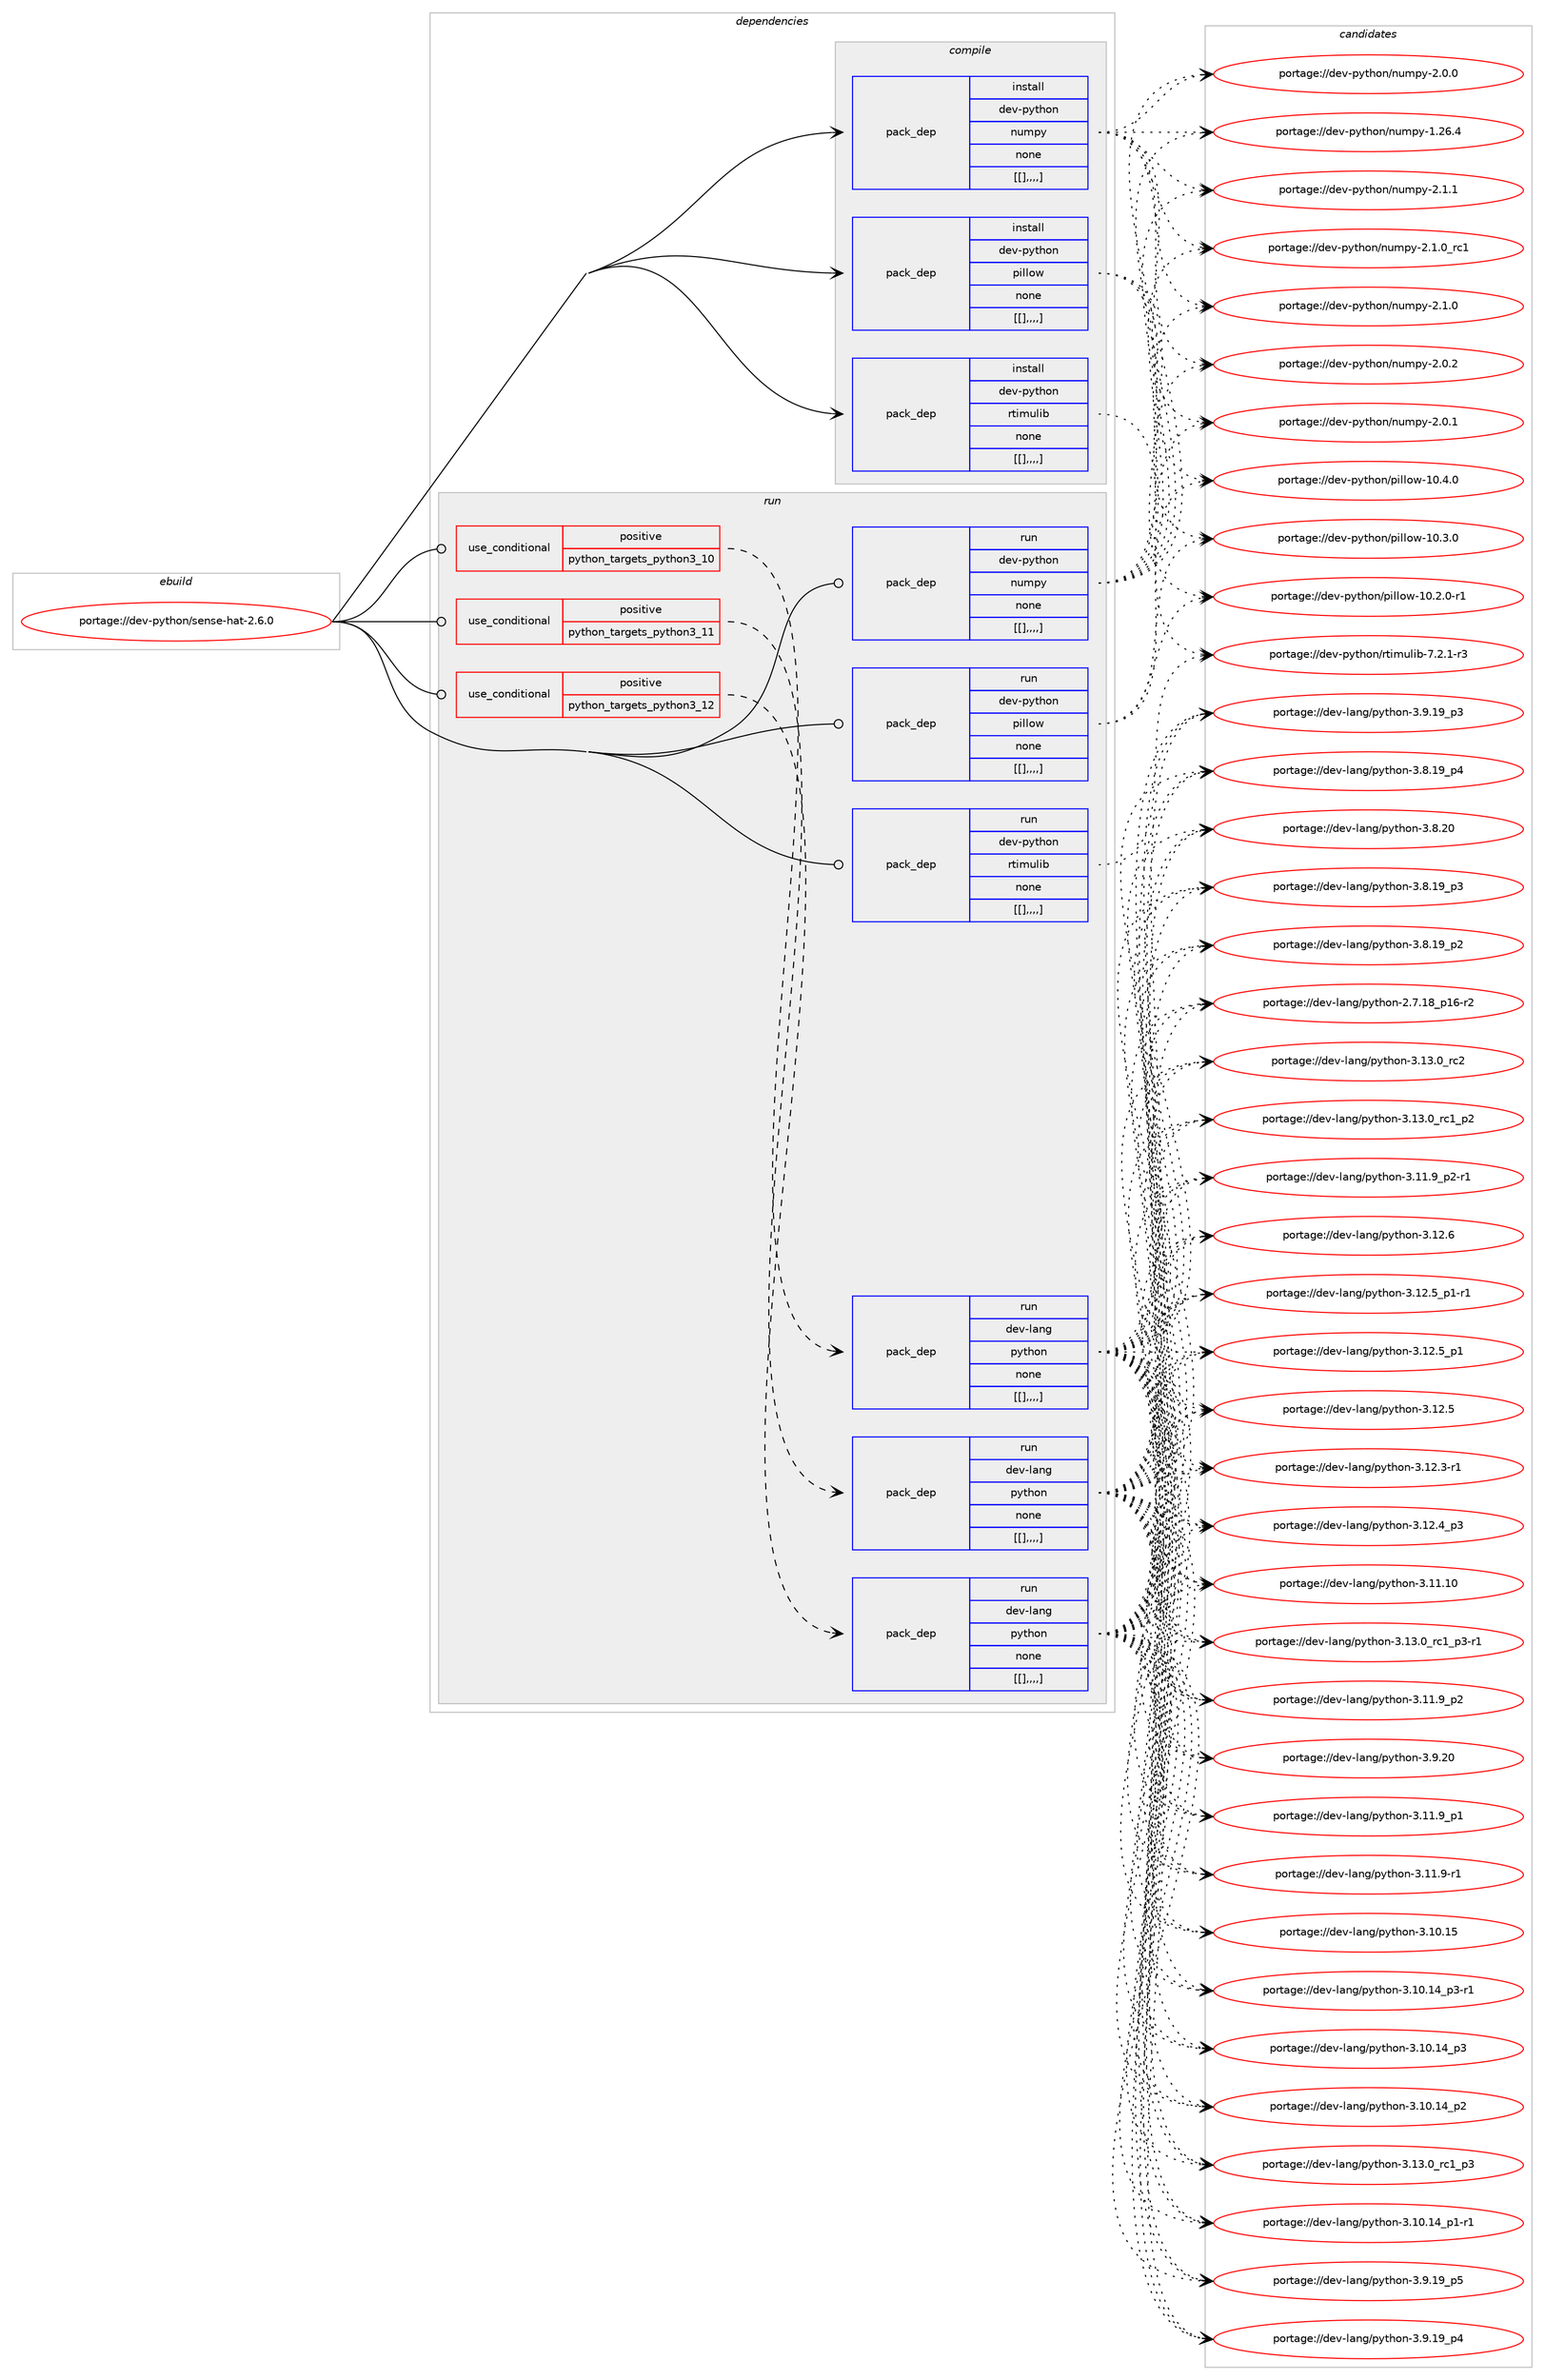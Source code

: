 digraph prolog {

# *************
# Graph options
# *************

newrank=true;
concentrate=true;
compound=true;
graph [rankdir=LR,fontname=Helvetica,fontsize=10,ranksep=1.5];#, ranksep=2.5, nodesep=0.2];
edge  [arrowhead=vee];
node  [fontname=Helvetica,fontsize=10];

# **********
# The ebuild
# **********

subgraph cluster_leftcol {
color=gray;
label=<<i>ebuild</i>>;
id [label="portage://dev-python/sense-hat-2.6.0", color=red, width=4, href="../dev-python/sense-hat-2.6.0.svg"];
}

# ****************
# The dependencies
# ****************

subgraph cluster_midcol {
color=gray;
label=<<i>dependencies</i>>;
subgraph cluster_compile {
fillcolor="#eeeeee";
style=filled;
label=<<i>compile</i>>;
subgraph pack123348 {
dependency165013 [label=<<TABLE BORDER="0" CELLBORDER="1" CELLSPACING="0" CELLPADDING="4" WIDTH="220"><TR><TD ROWSPAN="6" CELLPADDING="30">pack_dep</TD></TR><TR><TD WIDTH="110">install</TD></TR><TR><TD>dev-python</TD></TR><TR><TD>numpy</TD></TR><TR><TD>none</TD></TR><TR><TD>[[],,,,]</TD></TR></TABLE>>, shape=none, color=blue];
}
id:e -> dependency165013:w [weight=20,style="solid",arrowhead="vee"];
subgraph pack123349 {
dependency165014 [label=<<TABLE BORDER="0" CELLBORDER="1" CELLSPACING="0" CELLPADDING="4" WIDTH="220"><TR><TD ROWSPAN="6" CELLPADDING="30">pack_dep</TD></TR><TR><TD WIDTH="110">install</TD></TR><TR><TD>dev-python</TD></TR><TR><TD>pillow</TD></TR><TR><TD>none</TD></TR><TR><TD>[[],,,,]</TD></TR></TABLE>>, shape=none, color=blue];
}
id:e -> dependency165014:w [weight=20,style="solid",arrowhead="vee"];
subgraph pack123350 {
dependency165015 [label=<<TABLE BORDER="0" CELLBORDER="1" CELLSPACING="0" CELLPADDING="4" WIDTH="220"><TR><TD ROWSPAN="6" CELLPADDING="30">pack_dep</TD></TR><TR><TD WIDTH="110">install</TD></TR><TR><TD>dev-python</TD></TR><TR><TD>rtimulib</TD></TR><TR><TD>none</TD></TR><TR><TD>[[],,,,]</TD></TR></TABLE>>, shape=none, color=blue];
}
id:e -> dependency165015:w [weight=20,style="solid",arrowhead="vee"];
}
subgraph cluster_compileandrun {
fillcolor="#eeeeee";
style=filled;
label=<<i>compile and run</i>>;
}
subgraph cluster_run {
fillcolor="#eeeeee";
style=filled;
label=<<i>run</i>>;
subgraph cond40404 {
dependency165016 [label=<<TABLE BORDER="0" CELLBORDER="1" CELLSPACING="0" CELLPADDING="4"><TR><TD ROWSPAN="3" CELLPADDING="10">use_conditional</TD></TR><TR><TD>positive</TD></TR><TR><TD>python_targets_python3_10</TD></TR></TABLE>>, shape=none, color=red];
subgraph pack123351 {
dependency165017 [label=<<TABLE BORDER="0" CELLBORDER="1" CELLSPACING="0" CELLPADDING="4" WIDTH="220"><TR><TD ROWSPAN="6" CELLPADDING="30">pack_dep</TD></TR><TR><TD WIDTH="110">run</TD></TR><TR><TD>dev-lang</TD></TR><TR><TD>python</TD></TR><TR><TD>none</TD></TR><TR><TD>[[],,,,]</TD></TR></TABLE>>, shape=none, color=blue];
}
dependency165016:e -> dependency165017:w [weight=20,style="dashed",arrowhead="vee"];
}
id:e -> dependency165016:w [weight=20,style="solid",arrowhead="odot"];
subgraph cond40405 {
dependency165018 [label=<<TABLE BORDER="0" CELLBORDER="1" CELLSPACING="0" CELLPADDING="4"><TR><TD ROWSPAN="3" CELLPADDING="10">use_conditional</TD></TR><TR><TD>positive</TD></TR><TR><TD>python_targets_python3_11</TD></TR></TABLE>>, shape=none, color=red];
subgraph pack123352 {
dependency165019 [label=<<TABLE BORDER="0" CELLBORDER="1" CELLSPACING="0" CELLPADDING="4" WIDTH="220"><TR><TD ROWSPAN="6" CELLPADDING="30">pack_dep</TD></TR><TR><TD WIDTH="110">run</TD></TR><TR><TD>dev-lang</TD></TR><TR><TD>python</TD></TR><TR><TD>none</TD></TR><TR><TD>[[],,,,]</TD></TR></TABLE>>, shape=none, color=blue];
}
dependency165018:e -> dependency165019:w [weight=20,style="dashed",arrowhead="vee"];
}
id:e -> dependency165018:w [weight=20,style="solid",arrowhead="odot"];
subgraph cond40406 {
dependency165020 [label=<<TABLE BORDER="0" CELLBORDER="1" CELLSPACING="0" CELLPADDING="4"><TR><TD ROWSPAN="3" CELLPADDING="10">use_conditional</TD></TR><TR><TD>positive</TD></TR><TR><TD>python_targets_python3_12</TD></TR></TABLE>>, shape=none, color=red];
subgraph pack123353 {
dependency165021 [label=<<TABLE BORDER="0" CELLBORDER="1" CELLSPACING="0" CELLPADDING="4" WIDTH="220"><TR><TD ROWSPAN="6" CELLPADDING="30">pack_dep</TD></TR><TR><TD WIDTH="110">run</TD></TR><TR><TD>dev-lang</TD></TR><TR><TD>python</TD></TR><TR><TD>none</TD></TR><TR><TD>[[],,,,]</TD></TR></TABLE>>, shape=none, color=blue];
}
dependency165020:e -> dependency165021:w [weight=20,style="dashed",arrowhead="vee"];
}
id:e -> dependency165020:w [weight=20,style="solid",arrowhead="odot"];
subgraph pack123354 {
dependency165022 [label=<<TABLE BORDER="0" CELLBORDER="1" CELLSPACING="0" CELLPADDING="4" WIDTH="220"><TR><TD ROWSPAN="6" CELLPADDING="30">pack_dep</TD></TR><TR><TD WIDTH="110">run</TD></TR><TR><TD>dev-python</TD></TR><TR><TD>numpy</TD></TR><TR><TD>none</TD></TR><TR><TD>[[],,,,]</TD></TR></TABLE>>, shape=none, color=blue];
}
id:e -> dependency165022:w [weight=20,style="solid",arrowhead="odot"];
subgraph pack123355 {
dependency165023 [label=<<TABLE BORDER="0" CELLBORDER="1" CELLSPACING="0" CELLPADDING="4" WIDTH="220"><TR><TD ROWSPAN="6" CELLPADDING="30">pack_dep</TD></TR><TR><TD WIDTH="110">run</TD></TR><TR><TD>dev-python</TD></TR><TR><TD>pillow</TD></TR><TR><TD>none</TD></TR><TR><TD>[[],,,,]</TD></TR></TABLE>>, shape=none, color=blue];
}
id:e -> dependency165023:w [weight=20,style="solid",arrowhead="odot"];
subgraph pack123356 {
dependency165024 [label=<<TABLE BORDER="0" CELLBORDER="1" CELLSPACING="0" CELLPADDING="4" WIDTH="220"><TR><TD ROWSPAN="6" CELLPADDING="30">pack_dep</TD></TR><TR><TD WIDTH="110">run</TD></TR><TR><TD>dev-python</TD></TR><TR><TD>rtimulib</TD></TR><TR><TD>none</TD></TR><TR><TD>[[],,,,]</TD></TR></TABLE>>, shape=none, color=blue];
}
id:e -> dependency165024:w [weight=20,style="solid",arrowhead="odot"];
}
}

# **************
# The candidates
# **************

subgraph cluster_choices {
rank=same;
color=gray;
label=<<i>candidates</i>>;

subgraph choice123348 {
color=black;
nodesep=1;
choice1001011184511212111610411111047110117109112121455046494649 [label="portage://dev-python/numpy-2.1.1", color=red, width=4,href="../dev-python/numpy-2.1.1.svg"];
choice1001011184511212111610411111047110117109112121455046494648951149949 [label="portage://dev-python/numpy-2.1.0_rc1", color=red, width=4,href="../dev-python/numpy-2.1.0_rc1.svg"];
choice1001011184511212111610411111047110117109112121455046494648 [label="portage://dev-python/numpy-2.1.0", color=red, width=4,href="../dev-python/numpy-2.1.0.svg"];
choice1001011184511212111610411111047110117109112121455046484650 [label="portage://dev-python/numpy-2.0.2", color=red, width=4,href="../dev-python/numpy-2.0.2.svg"];
choice1001011184511212111610411111047110117109112121455046484649 [label="portage://dev-python/numpy-2.0.1", color=red, width=4,href="../dev-python/numpy-2.0.1.svg"];
choice1001011184511212111610411111047110117109112121455046484648 [label="portage://dev-python/numpy-2.0.0", color=red, width=4,href="../dev-python/numpy-2.0.0.svg"];
choice100101118451121211161041111104711011710911212145494650544652 [label="portage://dev-python/numpy-1.26.4", color=red, width=4,href="../dev-python/numpy-1.26.4.svg"];
dependency165013:e -> choice1001011184511212111610411111047110117109112121455046494649:w [style=dotted,weight="100"];
dependency165013:e -> choice1001011184511212111610411111047110117109112121455046494648951149949:w [style=dotted,weight="100"];
dependency165013:e -> choice1001011184511212111610411111047110117109112121455046494648:w [style=dotted,weight="100"];
dependency165013:e -> choice1001011184511212111610411111047110117109112121455046484650:w [style=dotted,weight="100"];
dependency165013:e -> choice1001011184511212111610411111047110117109112121455046484649:w [style=dotted,weight="100"];
dependency165013:e -> choice1001011184511212111610411111047110117109112121455046484648:w [style=dotted,weight="100"];
dependency165013:e -> choice100101118451121211161041111104711011710911212145494650544652:w [style=dotted,weight="100"];
}
subgraph choice123349 {
color=black;
nodesep=1;
choice100101118451121211161041111104711210510810811111945494846524648 [label="portage://dev-python/pillow-10.4.0", color=red, width=4,href="../dev-python/pillow-10.4.0.svg"];
choice100101118451121211161041111104711210510810811111945494846514648 [label="portage://dev-python/pillow-10.3.0", color=red, width=4,href="../dev-python/pillow-10.3.0.svg"];
choice1001011184511212111610411111047112105108108111119454948465046484511449 [label="portage://dev-python/pillow-10.2.0-r1", color=red, width=4,href="../dev-python/pillow-10.2.0-r1.svg"];
dependency165014:e -> choice100101118451121211161041111104711210510810811111945494846524648:w [style=dotted,weight="100"];
dependency165014:e -> choice100101118451121211161041111104711210510810811111945494846514648:w [style=dotted,weight="100"];
dependency165014:e -> choice1001011184511212111610411111047112105108108111119454948465046484511449:w [style=dotted,weight="100"];
}
subgraph choice123350 {
color=black;
nodesep=1;
choice1001011184511212111610411111047114116105109117108105984555465046494511451 [label="portage://dev-python/rtimulib-7.2.1-r3", color=red, width=4,href="../dev-python/rtimulib-7.2.1-r3.svg"];
dependency165015:e -> choice1001011184511212111610411111047114116105109117108105984555465046494511451:w [style=dotted,weight="100"];
}
subgraph choice123351 {
color=black;
nodesep=1;
choice10010111845108971101034711212111610411111045514649514648951149950 [label="portage://dev-lang/python-3.13.0_rc2", color=red, width=4,href="../dev-lang/python-3.13.0_rc2.svg"];
choice1001011184510897110103471121211161041111104551464951464895114994995112514511449 [label="portage://dev-lang/python-3.13.0_rc1_p3-r1", color=red, width=4,href="../dev-lang/python-3.13.0_rc1_p3-r1.svg"];
choice100101118451089711010347112121116104111110455146495146489511499499511251 [label="portage://dev-lang/python-3.13.0_rc1_p3", color=red, width=4,href="../dev-lang/python-3.13.0_rc1_p3.svg"];
choice100101118451089711010347112121116104111110455146495146489511499499511250 [label="portage://dev-lang/python-3.13.0_rc1_p2", color=red, width=4,href="../dev-lang/python-3.13.0_rc1_p2.svg"];
choice10010111845108971101034711212111610411111045514649504654 [label="portage://dev-lang/python-3.12.6", color=red, width=4,href="../dev-lang/python-3.12.6.svg"];
choice1001011184510897110103471121211161041111104551464950465395112494511449 [label="portage://dev-lang/python-3.12.5_p1-r1", color=red, width=4,href="../dev-lang/python-3.12.5_p1-r1.svg"];
choice100101118451089711010347112121116104111110455146495046539511249 [label="portage://dev-lang/python-3.12.5_p1", color=red, width=4,href="../dev-lang/python-3.12.5_p1.svg"];
choice10010111845108971101034711212111610411111045514649504653 [label="portage://dev-lang/python-3.12.5", color=red, width=4,href="../dev-lang/python-3.12.5.svg"];
choice100101118451089711010347112121116104111110455146495046529511251 [label="portage://dev-lang/python-3.12.4_p3", color=red, width=4,href="../dev-lang/python-3.12.4_p3.svg"];
choice100101118451089711010347112121116104111110455146495046514511449 [label="portage://dev-lang/python-3.12.3-r1", color=red, width=4,href="../dev-lang/python-3.12.3-r1.svg"];
choice1001011184510897110103471121211161041111104551464949464948 [label="portage://dev-lang/python-3.11.10", color=red, width=4,href="../dev-lang/python-3.11.10.svg"];
choice1001011184510897110103471121211161041111104551464949465795112504511449 [label="portage://dev-lang/python-3.11.9_p2-r1", color=red, width=4,href="../dev-lang/python-3.11.9_p2-r1.svg"];
choice100101118451089711010347112121116104111110455146494946579511250 [label="portage://dev-lang/python-3.11.9_p2", color=red, width=4,href="../dev-lang/python-3.11.9_p2.svg"];
choice100101118451089711010347112121116104111110455146494946579511249 [label="portage://dev-lang/python-3.11.9_p1", color=red, width=4,href="../dev-lang/python-3.11.9_p1.svg"];
choice100101118451089711010347112121116104111110455146494946574511449 [label="portage://dev-lang/python-3.11.9-r1", color=red, width=4,href="../dev-lang/python-3.11.9-r1.svg"];
choice1001011184510897110103471121211161041111104551464948464953 [label="portage://dev-lang/python-3.10.15", color=red, width=4,href="../dev-lang/python-3.10.15.svg"];
choice100101118451089711010347112121116104111110455146494846495295112514511449 [label="portage://dev-lang/python-3.10.14_p3-r1", color=red, width=4,href="../dev-lang/python-3.10.14_p3-r1.svg"];
choice10010111845108971101034711212111610411111045514649484649529511251 [label="portage://dev-lang/python-3.10.14_p3", color=red, width=4,href="../dev-lang/python-3.10.14_p3.svg"];
choice10010111845108971101034711212111610411111045514649484649529511250 [label="portage://dev-lang/python-3.10.14_p2", color=red, width=4,href="../dev-lang/python-3.10.14_p2.svg"];
choice100101118451089711010347112121116104111110455146494846495295112494511449 [label="portage://dev-lang/python-3.10.14_p1-r1", color=red, width=4,href="../dev-lang/python-3.10.14_p1-r1.svg"];
choice10010111845108971101034711212111610411111045514657465048 [label="portage://dev-lang/python-3.9.20", color=red, width=4,href="../dev-lang/python-3.9.20.svg"];
choice100101118451089711010347112121116104111110455146574649579511253 [label="portage://dev-lang/python-3.9.19_p5", color=red, width=4,href="../dev-lang/python-3.9.19_p5.svg"];
choice100101118451089711010347112121116104111110455146574649579511252 [label="portage://dev-lang/python-3.9.19_p4", color=red, width=4,href="../dev-lang/python-3.9.19_p4.svg"];
choice100101118451089711010347112121116104111110455146574649579511251 [label="portage://dev-lang/python-3.9.19_p3", color=red, width=4,href="../dev-lang/python-3.9.19_p3.svg"];
choice10010111845108971101034711212111610411111045514656465048 [label="portage://dev-lang/python-3.8.20", color=red, width=4,href="../dev-lang/python-3.8.20.svg"];
choice100101118451089711010347112121116104111110455146564649579511252 [label="portage://dev-lang/python-3.8.19_p4", color=red, width=4,href="../dev-lang/python-3.8.19_p4.svg"];
choice100101118451089711010347112121116104111110455146564649579511251 [label="portage://dev-lang/python-3.8.19_p3", color=red, width=4,href="../dev-lang/python-3.8.19_p3.svg"];
choice100101118451089711010347112121116104111110455146564649579511250 [label="portage://dev-lang/python-3.8.19_p2", color=red, width=4,href="../dev-lang/python-3.8.19_p2.svg"];
choice100101118451089711010347112121116104111110455046554649569511249544511450 [label="portage://dev-lang/python-2.7.18_p16-r2", color=red, width=4,href="../dev-lang/python-2.7.18_p16-r2.svg"];
dependency165017:e -> choice10010111845108971101034711212111610411111045514649514648951149950:w [style=dotted,weight="100"];
dependency165017:e -> choice1001011184510897110103471121211161041111104551464951464895114994995112514511449:w [style=dotted,weight="100"];
dependency165017:e -> choice100101118451089711010347112121116104111110455146495146489511499499511251:w [style=dotted,weight="100"];
dependency165017:e -> choice100101118451089711010347112121116104111110455146495146489511499499511250:w [style=dotted,weight="100"];
dependency165017:e -> choice10010111845108971101034711212111610411111045514649504654:w [style=dotted,weight="100"];
dependency165017:e -> choice1001011184510897110103471121211161041111104551464950465395112494511449:w [style=dotted,weight="100"];
dependency165017:e -> choice100101118451089711010347112121116104111110455146495046539511249:w [style=dotted,weight="100"];
dependency165017:e -> choice10010111845108971101034711212111610411111045514649504653:w [style=dotted,weight="100"];
dependency165017:e -> choice100101118451089711010347112121116104111110455146495046529511251:w [style=dotted,weight="100"];
dependency165017:e -> choice100101118451089711010347112121116104111110455146495046514511449:w [style=dotted,weight="100"];
dependency165017:e -> choice1001011184510897110103471121211161041111104551464949464948:w [style=dotted,weight="100"];
dependency165017:e -> choice1001011184510897110103471121211161041111104551464949465795112504511449:w [style=dotted,weight="100"];
dependency165017:e -> choice100101118451089711010347112121116104111110455146494946579511250:w [style=dotted,weight="100"];
dependency165017:e -> choice100101118451089711010347112121116104111110455146494946579511249:w [style=dotted,weight="100"];
dependency165017:e -> choice100101118451089711010347112121116104111110455146494946574511449:w [style=dotted,weight="100"];
dependency165017:e -> choice1001011184510897110103471121211161041111104551464948464953:w [style=dotted,weight="100"];
dependency165017:e -> choice100101118451089711010347112121116104111110455146494846495295112514511449:w [style=dotted,weight="100"];
dependency165017:e -> choice10010111845108971101034711212111610411111045514649484649529511251:w [style=dotted,weight="100"];
dependency165017:e -> choice10010111845108971101034711212111610411111045514649484649529511250:w [style=dotted,weight="100"];
dependency165017:e -> choice100101118451089711010347112121116104111110455146494846495295112494511449:w [style=dotted,weight="100"];
dependency165017:e -> choice10010111845108971101034711212111610411111045514657465048:w [style=dotted,weight="100"];
dependency165017:e -> choice100101118451089711010347112121116104111110455146574649579511253:w [style=dotted,weight="100"];
dependency165017:e -> choice100101118451089711010347112121116104111110455146574649579511252:w [style=dotted,weight="100"];
dependency165017:e -> choice100101118451089711010347112121116104111110455146574649579511251:w [style=dotted,weight="100"];
dependency165017:e -> choice10010111845108971101034711212111610411111045514656465048:w [style=dotted,weight="100"];
dependency165017:e -> choice100101118451089711010347112121116104111110455146564649579511252:w [style=dotted,weight="100"];
dependency165017:e -> choice100101118451089711010347112121116104111110455146564649579511251:w [style=dotted,weight="100"];
dependency165017:e -> choice100101118451089711010347112121116104111110455146564649579511250:w [style=dotted,weight="100"];
dependency165017:e -> choice100101118451089711010347112121116104111110455046554649569511249544511450:w [style=dotted,weight="100"];
}
subgraph choice123352 {
color=black;
nodesep=1;
choice10010111845108971101034711212111610411111045514649514648951149950 [label="portage://dev-lang/python-3.13.0_rc2", color=red, width=4,href="../dev-lang/python-3.13.0_rc2.svg"];
choice1001011184510897110103471121211161041111104551464951464895114994995112514511449 [label="portage://dev-lang/python-3.13.0_rc1_p3-r1", color=red, width=4,href="../dev-lang/python-3.13.0_rc1_p3-r1.svg"];
choice100101118451089711010347112121116104111110455146495146489511499499511251 [label="portage://dev-lang/python-3.13.0_rc1_p3", color=red, width=4,href="../dev-lang/python-3.13.0_rc1_p3.svg"];
choice100101118451089711010347112121116104111110455146495146489511499499511250 [label="portage://dev-lang/python-3.13.0_rc1_p2", color=red, width=4,href="../dev-lang/python-3.13.0_rc1_p2.svg"];
choice10010111845108971101034711212111610411111045514649504654 [label="portage://dev-lang/python-3.12.6", color=red, width=4,href="../dev-lang/python-3.12.6.svg"];
choice1001011184510897110103471121211161041111104551464950465395112494511449 [label="portage://dev-lang/python-3.12.5_p1-r1", color=red, width=4,href="../dev-lang/python-3.12.5_p1-r1.svg"];
choice100101118451089711010347112121116104111110455146495046539511249 [label="portage://dev-lang/python-3.12.5_p1", color=red, width=4,href="../dev-lang/python-3.12.5_p1.svg"];
choice10010111845108971101034711212111610411111045514649504653 [label="portage://dev-lang/python-3.12.5", color=red, width=4,href="../dev-lang/python-3.12.5.svg"];
choice100101118451089711010347112121116104111110455146495046529511251 [label="portage://dev-lang/python-3.12.4_p3", color=red, width=4,href="../dev-lang/python-3.12.4_p3.svg"];
choice100101118451089711010347112121116104111110455146495046514511449 [label="portage://dev-lang/python-3.12.3-r1", color=red, width=4,href="../dev-lang/python-3.12.3-r1.svg"];
choice1001011184510897110103471121211161041111104551464949464948 [label="portage://dev-lang/python-3.11.10", color=red, width=4,href="../dev-lang/python-3.11.10.svg"];
choice1001011184510897110103471121211161041111104551464949465795112504511449 [label="portage://dev-lang/python-3.11.9_p2-r1", color=red, width=4,href="../dev-lang/python-3.11.9_p2-r1.svg"];
choice100101118451089711010347112121116104111110455146494946579511250 [label="portage://dev-lang/python-3.11.9_p2", color=red, width=4,href="../dev-lang/python-3.11.9_p2.svg"];
choice100101118451089711010347112121116104111110455146494946579511249 [label="portage://dev-lang/python-3.11.9_p1", color=red, width=4,href="../dev-lang/python-3.11.9_p1.svg"];
choice100101118451089711010347112121116104111110455146494946574511449 [label="portage://dev-lang/python-3.11.9-r1", color=red, width=4,href="../dev-lang/python-3.11.9-r1.svg"];
choice1001011184510897110103471121211161041111104551464948464953 [label="portage://dev-lang/python-3.10.15", color=red, width=4,href="../dev-lang/python-3.10.15.svg"];
choice100101118451089711010347112121116104111110455146494846495295112514511449 [label="portage://dev-lang/python-3.10.14_p3-r1", color=red, width=4,href="../dev-lang/python-3.10.14_p3-r1.svg"];
choice10010111845108971101034711212111610411111045514649484649529511251 [label="portage://dev-lang/python-3.10.14_p3", color=red, width=4,href="../dev-lang/python-3.10.14_p3.svg"];
choice10010111845108971101034711212111610411111045514649484649529511250 [label="portage://dev-lang/python-3.10.14_p2", color=red, width=4,href="../dev-lang/python-3.10.14_p2.svg"];
choice100101118451089711010347112121116104111110455146494846495295112494511449 [label="portage://dev-lang/python-3.10.14_p1-r1", color=red, width=4,href="../dev-lang/python-3.10.14_p1-r1.svg"];
choice10010111845108971101034711212111610411111045514657465048 [label="portage://dev-lang/python-3.9.20", color=red, width=4,href="../dev-lang/python-3.9.20.svg"];
choice100101118451089711010347112121116104111110455146574649579511253 [label="portage://dev-lang/python-3.9.19_p5", color=red, width=4,href="../dev-lang/python-3.9.19_p5.svg"];
choice100101118451089711010347112121116104111110455146574649579511252 [label="portage://dev-lang/python-3.9.19_p4", color=red, width=4,href="../dev-lang/python-3.9.19_p4.svg"];
choice100101118451089711010347112121116104111110455146574649579511251 [label="portage://dev-lang/python-3.9.19_p3", color=red, width=4,href="../dev-lang/python-3.9.19_p3.svg"];
choice10010111845108971101034711212111610411111045514656465048 [label="portage://dev-lang/python-3.8.20", color=red, width=4,href="../dev-lang/python-3.8.20.svg"];
choice100101118451089711010347112121116104111110455146564649579511252 [label="portage://dev-lang/python-3.8.19_p4", color=red, width=4,href="../dev-lang/python-3.8.19_p4.svg"];
choice100101118451089711010347112121116104111110455146564649579511251 [label="portage://dev-lang/python-3.8.19_p3", color=red, width=4,href="../dev-lang/python-3.8.19_p3.svg"];
choice100101118451089711010347112121116104111110455146564649579511250 [label="portage://dev-lang/python-3.8.19_p2", color=red, width=4,href="../dev-lang/python-3.8.19_p2.svg"];
choice100101118451089711010347112121116104111110455046554649569511249544511450 [label="portage://dev-lang/python-2.7.18_p16-r2", color=red, width=4,href="../dev-lang/python-2.7.18_p16-r2.svg"];
dependency165019:e -> choice10010111845108971101034711212111610411111045514649514648951149950:w [style=dotted,weight="100"];
dependency165019:e -> choice1001011184510897110103471121211161041111104551464951464895114994995112514511449:w [style=dotted,weight="100"];
dependency165019:e -> choice100101118451089711010347112121116104111110455146495146489511499499511251:w [style=dotted,weight="100"];
dependency165019:e -> choice100101118451089711010347112121116104111110455146495146489511499499511250:w [style=dotted,weight="100"];
dependency165019:e -> choice10010111845108971101034711212111610411111045514649504654:w [style=dotted,weight="100"];
dependency165019:e -> choice1001011184510897110103471121211161041111104551464950465395112494511449:w [style=dotted,weight="100"];
dependency165019:e -> choice100101118451089711010347112121116104111110455146495046539511249:w [style=dotted,weight="100"];
dependency165019:e -> choice10010111845108971101034711212111610411111045514649504653:w [style=dotted,weight="100"];
dependency165019:e -> choice100101118451089711010347112121116104111110455146495046529511251:w [style=dotted,weight="100"];
dependency165019:e -> choice100101118451089711010347112121116104111110455146495046514511449:w [style=dotted,weight="100"];
dependency165019:e -> choice1001011184510897110103471121211161041111104551464949464948:w [style=dotted,weight="100"];
dependency165019:e -> choice1001011184510897110103471121211161041111104551464949465795112504511449:w [style=dotted,weight="100"];
dependency165019:e -> choice100101118451089711010347112121116104111110455146494946579511250:w [style=dotted,weight="100"];
dependency165019:e -> choice100101118451089711010347112121116104111110455146494946579511249:w [style=dotted,weight="100"];
dependency165019:e -> choice100101118451089711010347112121116104111110455146494946574511449:w [style=dotted,weight="100"];
dependency165019:e -> choice1001011184510897110103471121211161041111104551464948464953:w [style=dotted,weight="100"];
dependency165019:e -> choice100101118451089711010347112121116104111110455146494846495295112514511449:w [style=dotted,weight="100"];
dependency165019:e -> choice10010111845108971101034711212111610411111045514649484649529511251:w [style=dotted,weight="100"];
dependency165019:e -> choice10010111845108971101034711212111610411111045514649484649529511250:w [style=dotted,weight="100"];
dependency165019:e -> choice100101118451089711010347112121116104111110455146494846495295112494511449:w [style=dotted,weight="100"];
dependency165019:e -> choice10010111845108971101034711212111610411111045514657465048:w [style=dotted,weight="100"];
dependency165019:e -> choice100101118451089711010347112121116104111110455146574649579511253:w [style=dotted,weight="100"];
dependency165019:e -> choice100101118451089711010347112121116104111110455146574649579511252:w [style=dotted,weight="100"];
dependency165019:e -> choice100101118451089711010347112121116104111110455146574649579511251:w [style=dotted,weight="100"];
dependency165019:e -> choice10010111845108971101034711212111610411111045514656465048:w [style=dotted,weight="100"];
dependency165019:e -> choice100101118451089711010347112121116104111110455146564649579511252:w [style=dotted,weight="100"];
dependency165019:e -> choice100101118451089711010347112121116104111110455146564649579511251:w [style=dotted,weight="100"];
dependency165019:e -> choice100101118451089711010347112121116104111110455146564649579511250:w [style=dotted,weight="100"];
dependency165019:e -> choice100101118451089711010347112121116104111110455046554649569511249544511450:w [style=dotted,weight="100"];
}
subgraph choice123353 {
color=black;
nodesep=1;
choice10010111845108971101034711212111610411111045514649514648951149950 [label="portage://dev-lang/python-3.13.0_rc2", color=red, width=4,href="../dev-lang/python-3.13.0_rc2.svg"];
choice1001011184510897110103471121211161041111104551464951464895114994995112514511449 [label="portage://dev-lang/python-3.13.0_rc1_p3-r1", color=red, width=4,href="../dev-lang/python-3.13.0_rc1_p3-r1.svg"];
choice100101118451089711010347112121116104111110455146495146489511499499511251 [label="portage://dev-lang/python-3.13.0_rc1_p3", color=red, width=4,href="../dev-lang/python-3.13.0_rc1_p3.svg"];
choice100101118451089711010347112121116104111110455146495146489511499499511250 [label="portage://dev-lang/python-3.13.0_rc1_p2", color=red, width=4,href="../dev-lang/python-3.13.0_rc1_p2.svg"];
choice10010111845108971101034711212111610411111045514649504654 [label="portage://dev-lang/python-3.12.6", color=red, width=4,href="../dev-lang/python-3.12.6.svg"];
choice1001011184510897110103471121211161041111104551464950465395112494511449 [label="portage://dev-lang/python-3.12.5_p1-r1", color=red, width=4,href="../dev-lang/python-3.12.5_p1-r1.svg"];
choice100101118451089711010347112121116104111110455146495046539511249 [label="portage://dev-lang/python-3.12.5_p1", color=red, width=4,href="../dev-lang/python-3.12.5_p1.svg"];
choice10010111845108971101034711212111610411111045514649504653 [label="portage://dev-lang/python-3.12.5", color=red, width=4,href="../dev-lang/python-3.12.5.svg"];
choice100101118451089711010347112121116104111110455146495046529511251 [label="portage://dev-lang/python-3.12.4_p3", color=red, width=4,href="../dev-lang/python-3.12.4_p3.svg"];
choice100101118451089711010347112121116104111110455146495046514511449 [label="portage://dev-lang/python-3.12.3-r1", color=red, width=4,href="../dev-lang/python-3.12.3-r1.svg"];
choice1001011184510897110103471121211161041111104551464949464948 [label="portage://dev-lang/python-3.11.10", color=red, width=4,href="../dev-lang/python-3.11.10.svg"];
choice1001011184510897110103471121211161041111104551464949465795112504511449 [label="portage://dev-lang/python-3.11.9_p2-r1", color=red, width=4,href="../dev-lang/python-3.11.9_p2-r1.svg"];
choice100101118451089711010347112121116104111110455146494946579511250 [label="portage://dev-lang/python-3.11.9_p2", color=red, width=4,href="../dev-lang/python-3.11.9_p2.svg"];
choice100101118451089711010347112121116104111110455146494946579511249 [label="portage://dev-lang/python-3.11.9_p1", color=red, width=4,href="../dev-lang/python-3.11.9_p1.svg"];
choice100101118451089711010347112121116104111110455146494946574511449 [label="portage://dev-lang/python-3.11.9-r1", color=red, width=4,href="../dev-lang/python-3.11.9-r1.svg"];
choice1001011184510897110103471121211161041111104551464948464953 [label="portage://dev-lang/python-3.10.15", color=red, width=4,href="../dev-lang/python-3.10.15.svg"];
choice100101118451089711010347112121116104111110455146494846495295112514511449 [label="portage://dev-lang/python-3.10.14_p3-r1", color=red, width=4,href="../dev-lang/python-3.10.14_p3-r1.svg"];
choice10010111845108971101034711212111610411111045514649484649529511251 [label="portage://dev-lang/python-3.10.14_p3", color=red, width=4,href="../dev-lang/python-3.10.14_p3.svg"];
choice10010111845108971101034711212111610411111045514649484649529511250 [label="portage://dev-lang/python-3.10.14_p2", color=red, width=4,href="../dev-lang/python-3.10.14_p2.svg"];
choice100101118451089711010347112121116104111110455146494846495295112494511449 [label="portage://dev-lang/python-3.10.14_p1-r1", color=red, width=4,href="../dev-lang/python-3.10.14_p1-r1.svg"];
choice10010111845108971101034711212111610411111045514657465048 [label="portage://dev-lang/python-3.9.20", color=red, width=4,href="../dev-lang/python-3.9.20.svg"];
choice100101118451089711010347112121116104111110455146574649579511253 [label="portage://dev-lang/python-3.9.19_p5", color=red, width=4,href="../dev-lang/python-3.9.19_p5.svg"];
choice100101118451089711010347112121116104111110455146574649579511252 [label="portage://dev-lang/python-3.9.19_p4", color=red, width=4,href="../dev-lang/python-3.9.19_p4.svg"];
choice100101118451089711010347112121116104111110455146574649579511251 [label="portage://dev-lang/python-3.9.19_p3", color=red, width=4,href="../dev-lang/python-3.9.19_p3.svg"];
choice10010111845108971101034711212111610411111045514656465048 [label="portage://dev-lang/python-3.8.20", color=red, width=4,href="../dev-lang/python-3.8.20.svg"];
choice100101118451089711010347112121116104111110455146564649579511252 [label="portage://dev-lang/python-3.8.19_p4", color=red, width=4,href="../dev-lang/python-3.8.19_p4.svg"];
choice100101118451089711010347112121116104111110455146564649579511251 [label="portage://dev-lang/python-3.8.19_p3", color=red, width=4,href="../dev-lang/python-3.8.19_p3.svg"];
choice100101118451089711010347112121116104111110455146564649579511250 [label="portage://dev-lang/python-3.8.19_p2", color=red, width=4,href="../dev-lang/python-3.8.19_p2.svg"];
choice100101118451089711010347112121116104111110455046554649569511249544511450 [label="portage://dev-lang/python-2.7.18_p16-r2", color=red, width=4,href="../dev-lang/python-2.7.18_p16-r2.svg"];
dependency165021:e -> choice10010111845108971101034711212111610411111045514649514648951149950:w [style=dotted,weight="100"];
dependency165021:e -> choice1001011184510897110103471121211161041111104551464951464895114994995112514511449:w [style=dotted,weight="100"];
dependency165021:e -> choice100101118451089711010347112121116104111110455146495146489511499499511251:w [style=dotted,weight="100"];
dependency165021:e -> choice100101118451089711010347112121116104111110455146495146489511499499511250:w [style=dotted,weight="100"];
dependency165021:e -> choice10010111845108971101034711212111610411111045514649504654:w [style=dotted,weight="100"];
dependency165021:e -> choice1001011184510897110103471121211161041111104551464950465395112494511449:w [style=dotted,weight="100"];
dependency165021:e -> choice100101118451089711010347112121116104111110455146495046539511249:w [style=dotted,weight="100"];
dependency165021:e -> choice10010111845108971101034711212111610411111045514649504653:w [style=dotted,weight="100"];
dependency165021:e -> choice100101118451089711010347112121116104111110455146495046529511251:w [style=dotted,weight="100"];
dependency165021:e -> choice100101118451089711010347112121116104111110455146495046514511449:w [style=dotted,weight="100"];
dependency165021:e -> choice1001011184510897110103471121211161041111104551464949464948:w [style=dotted,weight="100"];
dependency165021:e -> choice1001011184510897110103471121211161041111104551464949465795112504511449:w [style=dotted,weight="100"];
dependency165021:e -> choice100101118451089711010347112121116104111110455146494946579511250:w [style=dotted,weight="100"];
dependency165021:e -> choice100101118451089711010347112121116104111110455146494946579511249:w [style=dotted,weight="100"];
dependency165021:e -> choice100101118451089711010347112121116104111110455146494946574511449:w [style=dotted,weight="100"];
dependency165021:e -> choice1001011184510897110103471121211161041111104551464948464953:w [style=dotted,weight="100"];
dependency165021:e -> choice100101118451089711010347112121116104111110455146494846495295112514511449:w [style=dotted,weight="100"];
dependency165021:e -> choice10010111845108971101034711212111610411111045514649484649529511251:w [style=dotted,weight="100"];
dependency165021:e -> choice10010111845108971101034711212111610411111045514649484649529511250:w [style=dotted,weight="100"];
dependency165021:e -> choice100101118451089711010347112121116104111110455146494846495295112494511449:w [style=dotted,weight="100"];
dependency165021:e -> choice10010111845108971101034711212111610411111045514657465048:w [style=dotted,weight="100"];
dependency165021:e -> choice100101118451089711010347112121116104111110455146574649579511253:w [style=dotted,weight="100"];
dependency165021:e -> choice100101118451089711010347112121116104111110455146574649579511252:w [style=dotted,weight="100"];
dependency165021:e -> choice100101118451089711010347112121116104111110455146574649579511251:w [style=dotted,weight="100"];
dependency165021:e -> choice10010111845108971101034711212111610411111045514656465048:w [style=dotted,weight="100"];
dependency165021:e -> choice100101118451089711010347112121116104111110455146564649579511252:w [style=dotted,weight="100"];
dependency165021:e -> choice100101118451089711010347112121116104111110455146564649579511251:w [style=dotted,weight="100"];
dependency165021:e -> choice100101118451089711010347112121116104111110455146564649579511250:w [style=dotted,weight="100"];
dependency165021:e -> choice100101118451089711010347112121116104111110455046554649569511249544511450:w [style=dotted,weight="100"];
}
subgraph choice123354 {
color=black;
nodesep=1;
choice1001011184511212111610411111047110117109112121455046494649 [label="portage://dev-python/numpy-2.1.1", color=red, width=4,href="../dev-python/numpy-2.1.1.svg"];
choice1001011184511212111610411111047110117109112121455046494648951149949 [label="portage://dev-python/numpy-2.1.0_rc1", color=red, width=4,href="../dev-python/numpy-2.1.0_rc1.svg"];
choice1001011184511212111610411111047110117109112121455046494648 [label="portage://dev-python/numpy-2.1.0", color=red, width=4,href="../dev-python/numpy-2.1.0.svg"];
choice1001011184511212111610411111047110117109112121455046484650 [label="portage://dev-python/numpy-2.0.2", color=red, width=4,href="../dev-python/numpy-2.0.2.svg"];
choice1001011184511212111610411111047110117109112121455046484649 [label="portage://dev-python/numpy-2.0.1", color=red, width=4,href="../dev-python/numpy-2.0.1.svg"];
choice1001011184511212111610411111047110117109112121455046484648 [label="portage://dev-python/numpy-2.0.0", color=red, width=4,href="../dev-python/numpy-2.0.0.svg"];
choice100101118451121211161041111104711011710911212145494650544652 [label="portage://dev-python/numpy-1.26.4", color=red, width=4,href="../dev-python/numpy-1.26.4.svg"];
dependency165022:e -> choice1001011184511212111610411111047110117109112121455046494649:w [style=dotted,weight="100"];
dependency165022:e -> choice1001011184511212111610411111047110117109112121455046494648951149949:w [style=dotted,weight="100"];
dependency165022:e -> choice1001011184511212111610411111047110117109112121455046494648:w [style=dotted,weight="100"];
dependency165022:e -> choice1001011184511212111610411111047110117109112121455046484650:w [style=dotted,weight="100"];
dependency165022:e -> choice1001011184511212111610411111047110117109112121455046484649:w [style=dotted,weight="100"];
dependency165022:e -> choice1001011184511212111610411111047110117109112121455046484648:w [style=dotted,weight="100"];
dependency165022:e -> choice100101118451121211161041111104711011710911212145494650544652:w [style=dotted,weight="100"];
}
subgraph choice123355 {
color=black;
nodesep=1;
choice100101118451121211161041111104711210510810811111945494846524648 [label="portage://dev-python/pillow-10.4.0", color=red, width=4,href="../dev-python/pillow-10.4.0.svg"];
choice100101118451121211161041111104711210510810811111945494846514648 [label="portage://dev-python/pillow-10.3.0", color=red, width=4,href="../dev-python/pillow-10.3.0.svg"];
choice1001011184511212111610411111047112105108108111119454948465046484511449 [label="portage://dev-python/pillow-10.2.0-r1", color=red, width=4,href="../dev-python/pillow-10.2.0-r1.svg"];
dependency165023:e -> choice100101118451121211161041111104711210510810811111945494846524648:w [style=dotted,weight="100"];
dependency165023:e -> choice100101118451121211161041111104711210510810811111945494846514648:w [style=dotted,weight="100"];
dependency165023:e -> choice1001011184511212111610411111047112105108108111119454948465046484511449:w [style=dotted,weight="100"];
}
subgraph choice123356 {
color=black;
nodesep=1;
choice1001011184511212111610411111047114116105109117108105984555465046494511451 [label="portage://dev-python/rtimulib-7.2.1-r3", color=red, width=4,href="../dev-python/rtimulib-7.2.1-r3.svg"];
dependency165024:e -> choice1001011184511212111610411111047114116105109117108105984555465046494511451:w [style=dotted,weight="100"];
}
}

}
